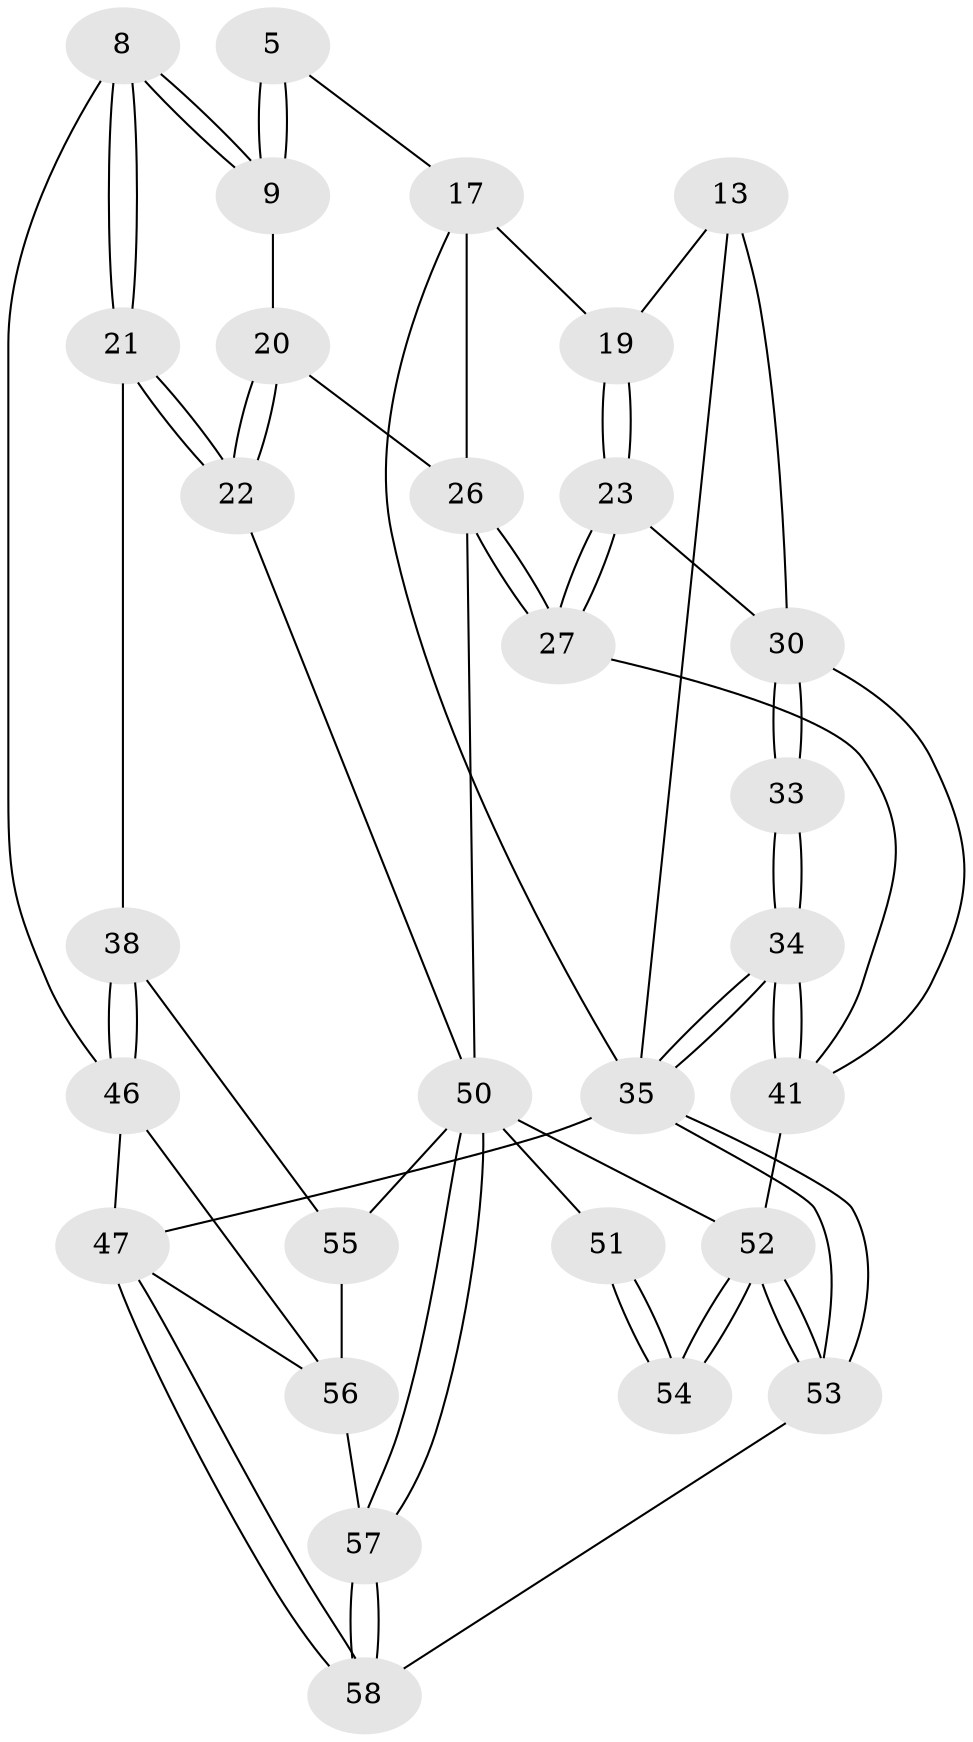 // original degree distribution, {3: 0.034482758620689655, 4: 0.29310344827586204, 5: 0.41379310344827586, 6: 0.25862068965517243}
// Generated by graph-tools (version 1.1) at 2025/01/03/09/25 05:01:23]
// undirected, 29 vertices, 68 edges
graph export_dot {
graph [start="1"]
  node [color=gray90,style=filled];
  5 [pos="+0.9176195904759133+0"];
  8 [pos="+0.8416411136198181+0.24191506060417994"];
  9 [pos="+0.8187671220553172+0.2090458812073067"];
  13 [pos="+0+0"];
  17 [pos="+0.34592741435075935+0.29907944466198233",super="+11"];
  19 [pos="+0.2053621055236404+0.28371830012553423",super="+12"];
  20 [pos="+0.6358617376052611+0.4169266408886844",super="+18"];
  21 [pos="+0.8899056373777438+0.42253102600089876"];
  22 [pos="+0.7196476368658388+0.5045280425565538"];
  23 [pos="+0.14638654174446886+0.3997046397555856"];
  26 [pos="+0.38693279789235596+0.4840185529065093",super="+16+15+14"];
  27 [pos="+0.18178396892697204+0.51763454665036"];
  30 [pos="+0.04070712119387227+0.4917522834515116",super="+25"];
  33 [pos="+0+0.4726407546977911"];
  34 [pos="+0+0.7333080160640423"];
  35 [pos="+0+1",super="+10+2"];
  38 [pos="+0.9076351291544316+0.6308459956590085",super="+32"];
  41 [pos="+0.0074183729400442554+0.668246680448032",super="+29"];
  46 [pos="+1+0.9453957756186797",super="+31"];
  47 [pos="+1+1",super="+6"];
  50 [pos="+0.6234124577772729+0.7594617197164352",super="+44"];
  51 [pos="+0.543181174259938+0.7712896210811815"];
  52 [pos="+0.26214599834021546+0.9483175725453682",super="+43+42+45"];
  53 [pos="+0.18372897907141664+1"];
  54 [pos="+0.28933023621151893+0.9081921490150187"];
  55 [pos="+0.953195349028375+0.8490369882601363",super="+39"];
  56 [pos="+0.7214626688409889+0.9169916523086932",super="+48+49"];
  57 [pos="+0.6527040333134598+0.9059246947545581"];
  58 [pos="+0.5589284676317603+1"];
  5 -- 9;
  5 -- 9;
  5 -- 17;
  8 -- 9;
  8 -- 9;
  8 -- 21;
  8 -- 21;
  8 -- 46;
  9 -- 20;
  13 -- 35;
  13 -- 30;
  13 -- 19;
  17 -- 19 [weight=2];
  17 -- 26 [weight=2];
  17 -- 35;
  19 -- 23;
  19 -- 23;
  20 -- 22;
  20 -- 22;
  20 -- 26 [weight=2];
  21 -- 22;
  21 -- 22;
  21 -- 38;
  22 -- 50;
  23 -- 27;
  23 -- 27;
  23 -- 30;
  26 -- 27;
  26 -- 27;
  26 -- 50;
  27 -- 41;
  30 -- 33 [weight=2];
  30 -- 33;
  30 -- 41;
  33 -- 34;
  33 -- 34;
  34 -- 35;
  34 -- 35;
  34 -- 41;
  34 -- 41;
  35 -- 53;
  35 -- 53;
  35 -- 47 [weight=3];
  38 -- 46 [weight=2];
  38 -- 46;
  38 -- 55;
  41 -- 52 [weight=2];
  46 -- 47;
  46 -- 56;
  47 -- 58;
  47 -- 58;
  47 -- 56;
  50 -- 51 [weight=2];
  50 -- 57;
  50 -- 57;
  50 -- 55;
  50 -- 52;
  51 -- 54;
  51 -- 54;
  52 -- 53;
  52 -- 53;
  52 -- 54 [weight=2];
  52 -- 54;
  53 -- 58;
  55 -- 56 [weight=2];
  56 -- 57;
  57 -- 58;
  57 -- 58;
}
